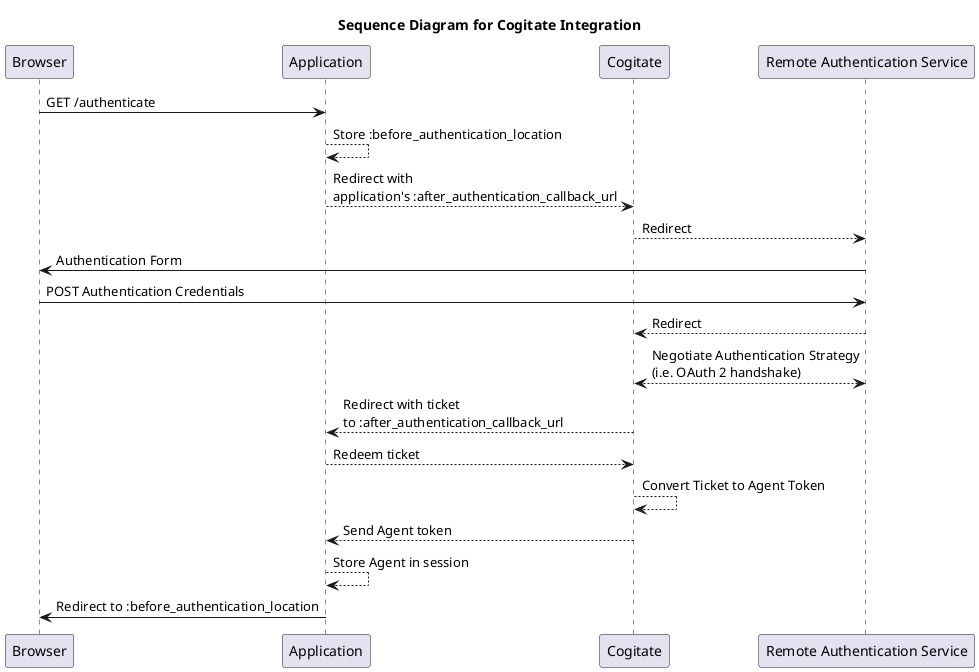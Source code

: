# Render via PlantUML
# Generated via plantuml-preview (https://github.com/peele/plantuml-preview) in Atom
@startuml

title Sequence Diagram for Cogitate Integration

Browser -> Application : GET /authenticate
Application --> Application : Store :before_authentication_location
Application --> Cogitate : Redirect with\napplication's :after_authentication_callback_url
Cogitate --> "Remote Authentication Service" : Redirect
Browser <- "Remote Authentication Service" : Authentication Form
Browser -> "Remote Authentication Service" : POST Authentication Credentials
Cogitate <-- "Remote Authentication Service" : Redirect
Cogitate <--> "Remote Authentication Service" : Negotiate Authentication Strategy\n(i.e. OAuth 2 handshake)
Application <-- Cogitate : Redirect with ticket\nto :after_authentication_callback_url
Application --> Cogitate : Redeem ticket
Cogitate --> Cogitate : Convert Ticket to Agent Token
Application <-- Cogitate : Send Agent token
Application --> Application : Store Agent in session
Browser <- Application: Redirect to :before_authentication_location

@enduml

